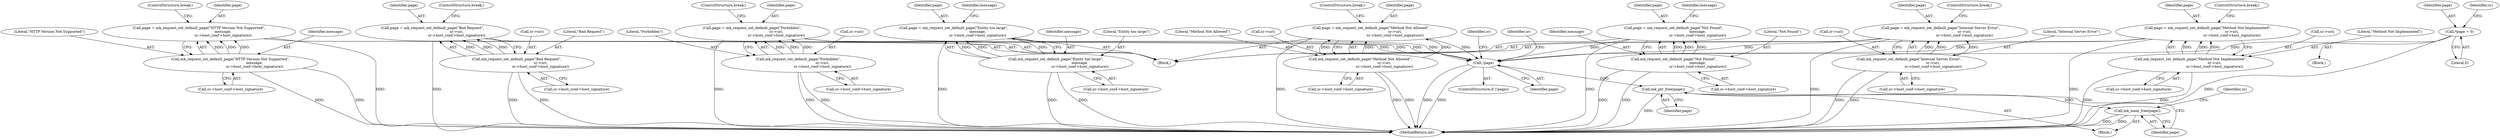 digraph "0_monkey_b2d0e6f92310bb14a15aa2f8e96e1fb5379776dd@API" {
"1000461" [label="(Call,mk_ptr_free(page))"];
"1000416" [label="(Call,!page)"];
"1000332" [label="(Call,page = mk_request_set_default_page(\"Method Not Implemented\",\n                                           sr->uri,\n                                           sr->host_conf->host_signature))"];
"1000334" [label="(Call,mk_request_set_default_page(\"Method Not Implemented\",\n                                           sr->uri,\n                                           sr->host_conf->host_signature))"];
"1000363" [label="(Call,page = mk_request_set_default_page(\"HTTP Version Not Supported\",\n                                           message,\n                                           sr->host_conf->host_signature))"];
"1000365" [label="(Call,mk_request_set_default_page(\"HTTP Version Not Supported\",\n                                           message,\n                                           sr->host_conf->host_signature))"];
"1000315" [label="(Call,page = mk_request_set_default_page(\"Method Not Allowed\",\n                                           sr->uri,\n                                           sr->host_conf->host_signature))"];
"1000317" [label="(Call,mk_request_set_default_page(\"Method Not Allowed\",\n                                           sr->uri,\n                                           sr->host_conf->host_signature))"];
"1000237" [label="(Call,page = mk_request_set_default_page(\"Bad Request\",\n                                           sr->uri,\n                                           sr->host_conf->host_signature))"];
"1000239" [label="(Call,mk_request_set_default_page(\"Bad Request\",\n                                           sr->uri,\n                                           sr->host_conf->host_signature))"];
"1000251" [label="(Call,page = mk_request_set_default_page(\"Forbidden\",\n                                           sr->uri,\n                                           sr->host_conf->host_signature))"];
"1000253" [label="(Call,mk_request_set_default_page(\"Forbidden\",\n                                           sr->uri,\n                                           sr->host_conf->host_signature))"];
"1000300" [label="(Call,page = mk_request_set_default_page(\"Entity too large\",\n                                           message,\n                                           sr->host_conf->host_signature))"];
"1000302" [label="(Call,mk_request_set_default_page(\"Entity too large\",\n                                           message,\n                                           sr->host_conf->host_signature))"];
"1000275" [label="(Call,page = mk_request_set_default_page(\"Not Found\",\n                                           message,\n                                           sr->host_conf->host_signature))"];
"1000277" [label="(Call,mk_request_set_default_page(\"Not Found\",\n                                           message,\n                                           sr->host_conf->host_signature))"];
"1000114" [label="(Call,*page = 0)"];
"1000346" [label="(Call,page = mk_request_set_default_page(\"Internal Server Error\",\n                                           sr->uri,\n                                           sr->host_conf->host_signature))"];
"1000348" [label="(Call,mk_request_set_default_page(\"Internal Server Error\",\n                                           sr->uri,\n                                           sr->host_conf->host_signature))"];
"1000463" [label="(Call,mk_mem_free(page))"];
"1000462" [label="(Identifier,page)"];
"1000304" [label="(Identifier,message)"];
"1000415" [label="(ControlStructure,if (!page))"];
"1000368" [label="(Call,sr->host_conf->host_signature)"];
"1000373" [label="(ControlStructure,break;)"];
"1000277" [label="(Call,mk_request_set_default_page(\"Not Found\",\n                                           message,\n                                           sr->host_conf->host_signature))"];
"1000417" [label="(Identifier,page)"];
"1000251" [label="(Call,page = mk_request_set_default_page(\"Forbidden\",\n                                           sr->uri,\n                                           sr->host_conf->host_signature))"];
"1000238" [label="(Identifier,page)"];
"1000241" [label="(Call,sr->uri)"];
"1000332" [label="(Call,page = mk_request_set_default_page(\"Method Not Implemented\",\n                                           sr->uri,\n                                           sr->host_conf->host_signature))"];
"1000263" [label="(ControlStructure,break;)"];
"1000333" [label="(Identifier,page)"];
"1000336" [label="(Call,sr->uri)"];
"1000276" [label="(Identifier,page)"];
"1000416" [label="(Call,!page)"];
"1000305" [label="(Call,sr->host_conf->host_signature)"];
"1000364" [label="(Identifier,page)"];
"1000344" [label="(ControlStructure,break;)"];
"1000252" [label="(Identifier,page)"];
"1000423" [label="(Identifier,sr)"];
"1000255" [label="(Call,sr->uri)"];
"1000116" [label="(Literal,0)"];
"1000349" [label="(Literal,\"Internal Server Error\")"];
"1000275" [label="(Call,page = mk_request_set_default_page(\"Not Found\",\n                                           message,\n                                           sr->host_conf->host_signature))"];
"1000327" [label="(ControlStructure,break;)"];
"1000278" [label="(Literal,\"Not Found\")"];
"1000239" [label="(Call,mk_request_set_default_page(\"Bad Request\",\n                                           sr->uri,\n                                           sr->host_conf->host_signature))"];
"1000235" [label="(Block,)"];
"1000464" [label="(Identifier,page)"];
"1000303" [label="(Literal,\"Entity too large\")"];
"1000347" [label="(Identifier,page)"];
"1000322" [label="(Call,sr->host_conf->host_signature)"];
"1000348" [label="(Call,mk_request_set_default_page(\"Internal Server Error\",\n                                           sr->uri,\n                                           sr->host_conf->host_signature))"];
"1000350" [label="(Call,sr->uri)"];
"1000109" [label="(Block,)"];
"1000315" [label="(Call,page = mk_request_set_default_page(\"Method Not Allowed\",\n                                           sr->uri,\n                                           sr->host_conf->host_signature))"];
"1000280" [label="(Call,sr->host_conf->host_signature)"];
"1000302" [label="(Call,mk_request_set_default_page(\"Entity too large\",\n                                           message,\n                                           sr->host_conf->host_signature))"];
"1000467" [label="(Identifier,cs)"];
"1000318" [label="(Literal,\"Method Not Allowed\")"];
"1000254" [label="(Literal,\"Forbidden\")"];
"1000279" [label="(Identifier,message)"];
"1000115" [label="(Identifier,page)"];
"1000287" [label="(Identifier,message)"];
"1000363" [label="(Call,page = mk_request_set_default_page(\"HTTP Version Not Supported\",\n                                           message,\n                                           sr->host_conf->host_signature))"];
"1000237" [label="(Call,page = mk_request_set_default_page(\"Bad Request\",\n                                           sr->uri,\n                                           sr->host_conf->host_signature))"];
"1000300" [label="(Call,page = mk_request_set_default_page(\"Entity too large\",\n                                           message,\n                                           sr->host_conf->host_signature))"];
"1000301" [label="(Identifier,page)"];
"1000253" [label="(Call,mk_request_set_default_page(\"Forbidden\",\n                                           sr->uri,\n                                           sr->host_conf->host_signature))"];
"1000249" [label="(ControlStructure,break;)"];
"1000319" [label="(Call,sr->uri)"];
"1000334" [label="(Call,mk_request_set_default_page(\"Method Not Implemented\",\n                                           sr->uri,\n                                           sr->host_conf->host_signature))"];
"1000365" [label="(Call,mk_request_set_default_page(\"HTTP Version Not Supported\",\n                                           message,\n                                           sr->host_conf->host_signature))"];
"1000367" [label="(Identifier,message)"];
"1000432" [label="(Identifier,sr)"];
"1000244" [label="(Call,sr->host_conf->host_signature)"];
"1000444" [label="(Block,)"];
"1000472" [label="(MethodReturn,int)"];
"1000240" [label="(Literal,\"Bad Request\")"];
"1000121" [label="(Identifier,sr)"];
"1000366" [label="(Literal,\"HTTP Version Not Supported\")"];
"1000114" [label="(Call,*page = 0)"];
"1000335" [label="(Literal,\"Method Not Implemented\")"];
"1000316" [label="(Identifier,page)"];
"1000353" [label="(Call,sr->host_conf->host_signature)"];
"1000463" [label="(Call,mk_mem_free(page))"];
"1000312" [label="(Identifier,message)"];
"1000461" [label="(Call,mk_ptr_free(page))"];
"1000317" [label="(Call,mk_request_set_default_page(\"Method Not Allowed\",\n                                           sr->uri,\n                                           sr->host_conf->host_signature))"];
"1000339" [label="(Call,sr->host_conf->host_signature)"];
"1000346" [label="(Call,page = mk_request_set_default_page(\"Internal Server Error\",\n                                           sr->uri,\n                                           sr->host_conf->host_signature))"];
"1000258" [label="(Call,sr->host_conf->host_signature)"];
"1000358" [label="(ControlStructure,break;)"];
"1000461" -> "1000444"  [label="AST: "];
"1000461" -> "1000462"  [label="CFG: "];
"1000462" -> "1000461"  [label="AST: "];
"1000464" -> "1000461"  [label="CFG: "];
"1000461" -> "1000472"  [label="DDG: "];
"1000416" -> "1000461"  [label="DDG: "];
"1000461" -> "1000463"  [label="DDG: "];
"1000416" -> "1000415"  [label="AST: "];
"1000416" -> "1000417"  [label="CFG: "];
"1000417" -> "1000416"  [label="AST: "];
"1000423" -> "1000416"  [label="CFG: "];
"1000432" -> "1000416"  [label="CFG: "];
"1000416" -> "1000472"  [label="DDG: "];
"1000416" -> "1000472"  [label="DDG: "];
"1000332" -> "1000416"  [label="DDG: "];
"1000363" -> "1000416"  [label="DDG: "];
"1000315" -> "1000416"  [label="DDG: "];
"1000237" -> "1000416"  [label="DDG: "];
"1000251" -> "1000416"  [label="DDG: "];
"1000300" -> "1000416"  [label="DDG: "];
"1000275" -> "1000416"  [label="DDG: "];
"1000114" -> "1000416"  [label="DDG: "];
"1000346" -> "1000416"  [label="DDG: "];
"1000332" -> "1000235"  [label="AST: "];
"1000332" -> "1000334"  [label="CFG: "];
"1000333" -> "1000332"  [label="AST: "];
"1000334" -> "1000332"  [label="AST: "];
"1000344" -> "1000332"  [label="CFG: "];
"1000332" -> "1000472"  [label="DDG: "];
"1000334" -> "1000332"  [label="DDG: "];
"1000334" -> "1000332"  [label="DDG: "];
"1000334" -> "1000332"  [label="DDG: "];
"1000334" -> "1000339"  [label="CFG: "];
"1000335" -> "1000334"  [label="AST: "];
"1000336" -> "1000334"  [label="AST: "];
"1000339" -> "1000334"  [label="AST: "];
"1000334" -> "1000472"  [label="DDG: "];
"1000334" -> "1000472"  [label="DDG: "];
"1000363" -> "1000235"  [label="AST: "];
"1000363" -> "1000365"  [label="CFG: "];
"1000364" -> "1000363"  [label="AST: "];
"1000365" -> "1000363"  [label="AST: "];
"1000373" -> "1000363"  [label="CFG: "];
"1000363" -> "1000472"  [label="DDG: "];
"1000365" -> "1000363"  [label="DDG: "];
"1000365" -> "1000363"  [label="DDG: "];
"1000365" -> "1000363"  [label="DDG: "];
"1000365" -> "1000368"  [label="CFG: "];
"1000366" -> "1000365"  [label="AST: "];
"1000367" -> "1000365"  [label="AST: "];
"1000368" -> "1000365"  [label="AST: "];
"1000365" -> "1000472"  [label="DDG: "];
"1000365" -> "1000472"  [label="DDG: "];
"1000315" -> "1000235"  [label="AST: "];
"1000315" -> "1000317"  [label="CFG: "];
"1000316" -> "1000315"  [label="AST: "];
"1000317" -> "1000315"  [label="AST: "];
"1000327" -> "1000315"  [label="CFG: "];
"1000315" -> "1000472"  [label="DDG: "];
"1000317" -> "1000315"  [label="DDG: "];
"1000317" -> "1000315"  [label="DDG: "];
"1000317" -> "1000315"  [label="DDG: "];
"1000317" -> "1000322"  [label="CFG: "];
"1000318" -> "1000317"  [label="AST: "];
"1000319" -> "1000317"  [label="AST: "];
"1000322" -> "1000317"  [label="AST: "];
"1000317" -> "1000472"  [label="DDG: "];
"1000317" -> "1000472"  [label="DDG: "];
"1000237" -> "1000235"  [label="AST: "];
"1000237" -> "1000239"  [label="CFG: "];
"1000238" -> "1000237"  [label="AST: "];
"1000239" -> "1000237"  [label="AST: "];
"1000249" -> "1000237"  [label="CFG: "];
"1000237" -> "1000472"  [label="DDG: "];
"1000239" -> "1000237"  [label="DDG: "];
"1000239" -> "1000237"  [label="DDG: "];
"1000239" -> "1000237"  [label="DDG: "];
"1000239" -> "1000244"  [label="CFG: "];
"1000240" -> "1000239"  [label="AST: "];
"1000241" -> "1000239"  [label="AST: "];
"1000244" -> "1000239"  [label="AST: "];
"1000239" -> "1000472"  [label="DDG: "];
"1000239" -> "1000472"  [label="DDG: "];
"1000251" -> "1000235"  [label="AST: "];
"1000251" -> "1000253"  [label="CFG: "];
"1000252" -> "1000251"  [label="AST: "];
"1000253" -> "1000251"  [label="AST: "];
"1000263" -> "1000251"  [label="CFG: "];
"1000251" -> "1000472"  [label="DDG: "];
"1000253" -> "1000251"  [label="DDG: "];
"1000253" -> "1000251"  [label="DDG: "];
"1000253" -> "1000251"  [label="DDG: "];
"1000253" -> "1000258"  [label="CFG: "];
"1000254" -> "1000253"  [label="AST: "];
"1000255" -> "1000253"  [label="AST: "];
"1000258" -> "1000253"  [label="AST: "];
"1000253" -> "1000472"  [label="DDG: "];
"1000253" -> "1000472"  [label="DDG: "];
"1000300" -> "1000235"  [label="AST: "];
"1000300" -> "1000302"  [label="CFG: "];
"1000301" -> "1000300"  [label="AST: "];
"1000302" -> "1000300"  [label="AST: "];
"1000312" -> "1000300"  [label="CFG: "];
"1000300" -> "1000472"  [label="DDG: "];
"1000302" -> "1000300"  [label="DDG: "];
"1000302" -> "1000300"  [label="DDG: "];
"1000302" -> "1000300"  [label="DDG: "];
"1000302" -> "1000305"  [label="CFG: "];
"1000303" -> "1000302"  [label="AST: "];
"1000304" -> "1000302"  [label="AST: "];
"1000305" -> "1000302"  [label="AST: "];
"1000302" -> "1000472"  [label="DDG: "];
"1000302" -> "1000472"  [label="DDG: "];
"1000275" -> "1000235"  [label="AST: "];
"1000275" -> "1000277"  [label="CFG: "];
"1000276" -> "1000275"  [label="AST: "];
"1000277" -> "1000275"  [label="AST: "];
"1000287" -> "1000275"  [label="CFG: "];
"1000275" -> "1000472"  [label="DDG: "];
"1000277" -> "1000275"  [label="DDG: "];
"1000277" -> "1000275"  [label="DDG: "];
"1000277" -> "1000275"  [label="DDG: "];
"1000277" -> "1000280"  [label="CFG: "];
"1000278" -> "1000277"  [label="AST: "];
"1000279" -> "1000277"  [label="AST: "];
"1000280" -> "1000277"  [label="AST: "];
"1000277" -> "1000472"  [label="DDG: "];
"1000277" -> "1000472"  [label="DDG: "];
"1000114" -> "1000109"  [label="AST: "];
"1000114" -> "1000116"  [label="CFG: "];
"1000115" -> "1000114"  [label="AST: "];
"1000116" -> "1000114"  [label="AST: "];
"1000121" -> "1000114"  [label="CFG: "];
"1000114" -> "1000472"  [label="DDG: "];
"1000346" -> "1000235"  [label="AST: "];
"1000346" -> "1000348"  [label="CFG: "];
"1000347" -> "1000346"  [label="AST: "];
"1000348" -> "1000346"  [label="AST: "];
"1000358" -> "1000346"  [label="CFG: "];
"1000346" -> "1000472"  [label="DDG: "];
"1000348" -> "1000346"  [label="DDG: "];
"1000348" -> "1000346"  [label="DDG: "];
"1000348" -> "1000346"  [label="DDG: "];
"1000348" -> "1000353"  [label="CFG: "];
"1000349" -> "1000348"  [label="AST: "];
"1000350" -> "1000348"  [label="AST: "];
"1000353" -> "1000348"  [label="AST: "];
"1000348" -> "1000472"  [label="DDG: "];
"1000348" -> "1000472"  [label="DDG: "];
"1000463" -> "1000444"  [label="AST: "];
"1000463" -> "1000464"  [label="CFG: "];
"1000464" -> "1000463"  [label="AST: "];
"1000467" -> "1000463"  [label="CFG: "];
"1000463" -> "1000472"  [label="DDG: "];
"1000463" -> "1000472"  [label="DDG: "];
}
